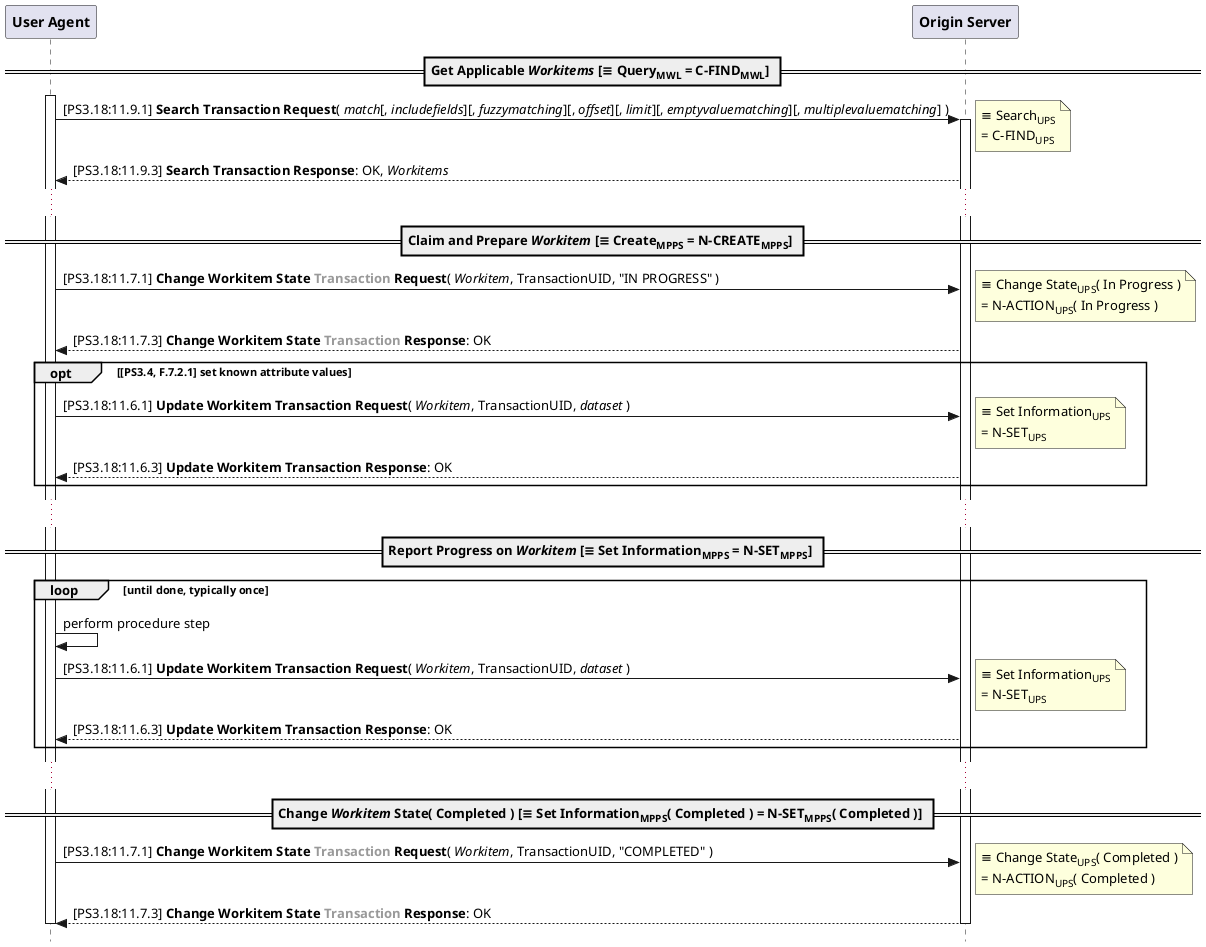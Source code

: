 @startuml Happy Flow
!pragma teoz true
skinparam style strictuml
hide footbox

participant "**User Agent**" as SCU
participant "**Origin Server**" as SCP

== Get Applicable //Workitems// [≡ Query<sub>MWL</sub> = C-FIND<sub>MWL</sub>] ==
activate SCU
SCU -> SCP: [PS3.18:11.9.1] **Search Transaction Request**( //match//[, //includefields//][, //fuzzymatching//][, //offset//][, //limit//][, //emptyvaluematching//][, //multiplevaluematching//] )
note right: ≡ Search<sub>UPS</sub>\n<U+003D> C-FIND<sub>UPS</sub>
activate SCP
SCU <-- SCP: [PS3.18:11.9.3] **Search Transaction Response**: OK, //Workitems//
' ...
' SCU -> SCU: select //Workitem//
...
== Claim and Prepare //Workitem// [≡ Create<sub>MPPS</sub> = N-CREATE<sub>MPPS</sub>] ==
SCU -> SCP: [PS3.18:11.7.1] **Change Workitem State <color #999999>Transaction</color> Request**( //Workitem//, TransactionUID, "IN PROGRESS" )
note right: ≡ Change State<sub>UPS</sub>( In Progress )\n<U+003D> N-ACTION<sub>UPS</sub>( In Progress )
SCU <-- SCP: [PS3.18:11.7.3] **Change Workitem State <color #999999>Transaction</color> Response**: OK
opt [PS3.4, F.7.2.1] set known attribute values
  SCU -> SCP: [PS3.18:11.6.1] **Update Workitem Transaction Request**( //Workitem//, TransactionUID, //dataset// )
  note right: ≡ Set Information<sub>UPS</sub>\n<U+003D> N-SET<sub>UPS</sub>
  SCU <-- SCP: [PS3.18:11.6.3] **Update Workitem Transaction Response**: OK  
end
...
== Report Progress on //Workitem// [≡ Set Information<sub>MPPS</sub> = N-SET<sub>MPPS</sub>] ==
loop until done, typically once
  SCU -> SCU: perform procedure step
  SCU -> SCP: [PS3.18:11.6.1] **Update Workitem Transaction Request**( //Workitem//, TransactionUID, //dataset// )
  note right: ≡ Set Information<sub>UPS</sub>\n<U+003D> N-SET<sub>UPS</sub>
  SCU <-- SCP: [PS3.18:11.6.3] **Update Workitem Transaction Response**: OK
end
...
== Change //Workitem// State( Completed ) [≡ Set Information<sub>MPPS</sub>( Completed ) = N-SET<sub>MPPS</sub>( Completed )] ==
SCU -> SCP: [PS3.18:11.7.1] **Change Workitem State <color #999999>Transaction</color> Request**( //Workitem//, TransactionUID, "COMPLETED" )
note right: ≡ Change State<sub>UPS</sub>( Completed )\n<U+003D> N-ACTION<sub>UPS</sub>( Completed )
SCU <-- SCP: [PS3.18:11.7.3] **Change Workitem State <color #999999>Transaction</color> Response**: OK

deactivate SCP
deactivate SCU